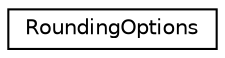 digraph "Graphical Class Hierarchy"
{
 // LATEX_PDF_SIZE
  edge [fontname="Helvetica",fontsize="10",labelfontname="Helvetica",labelfontsize="10"];
  node [fontname="Helvetica",fontsize="10",shape=record];
  rankdir="LR";
  Node0 [label="RoundingOptions",height=0.2,width=0.4,color="black", fillcolor="white", style="filled",URL="$structoperations__research_1_1sat_1_1_rounding_options.html",tooltip=" "];
}
